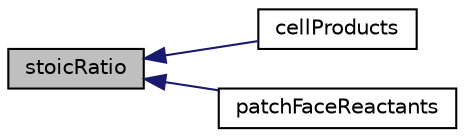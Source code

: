 digraph "stoicRatio"
{
  bgcolor="transparent";
  edge [fontname="Helvetica",fontsize="10",labelfontname="Helvetica",labelfontsize="10"];
  node [fontname="Helvetica",fontsize="10",shape=record];
  rankdir="LR";
  Node1 [label="stoicRatio",height=0.2,width=0.4,color="black", fillcolor="grey75", style="filled" fontcolor="black"];
  Node1 -> Node2 [dir="back",color="midnightblue",fontsize="10",style="solid",fontname="Helvetica"];
  Node2 [label="cellProducts",height=0.2,width=0.4,color="black",URL="$classFoam_1_1veryInhomogeneousMixture.html#a38d6799d80b04f6799380a581db3e5fc"];
  Node1 -> Node3 [dir="back",color="midnightblue",fontsize="10",style="solid",fontname="Helvetica"];
  Node3 [label="patchFaceReactants",height=0.2,width=0.4,color="black",URL="$classFoam_1_1veryInhomogeneousMixture.html#a06196a0c17ecc0ef926b002f1f66630d"];
}
